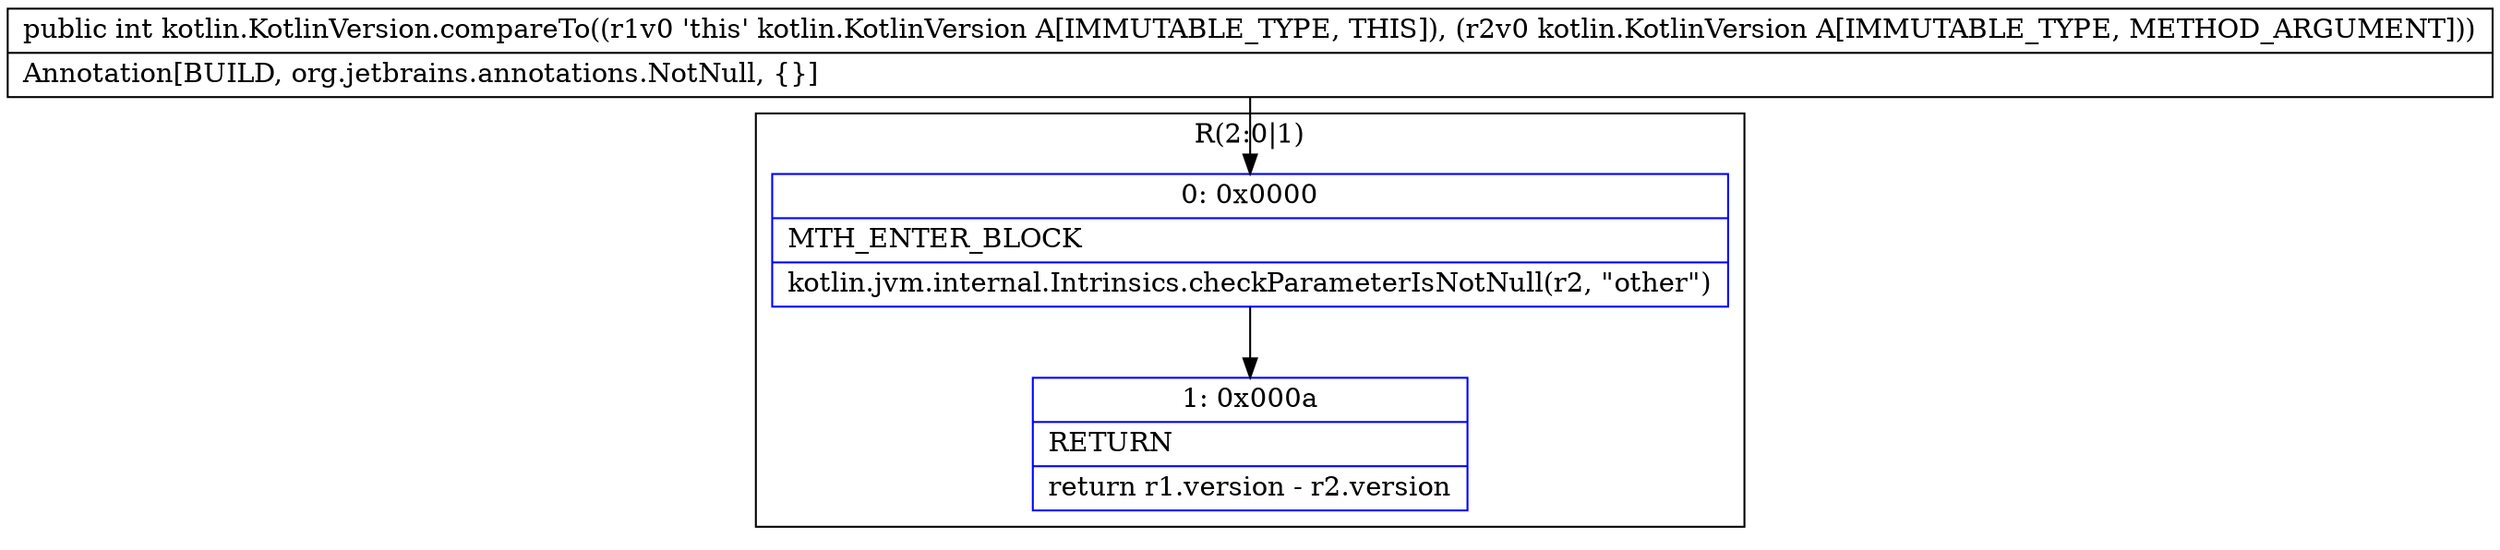 digraph "CFG forkotlin.KotlinVersion.compareTo(Lkotlin\/KotlinVersion;)I" {
subgraph cluster_Region_858315881 {
label = "R(2:0|1)";
node [shape=record,color=blue];
Node_0 [shape=record,label="{0\:\ 0x0000|MTH_ENTER_BLOCK\l|kotlin.jvm.internal.Intrinsics.checkParameterIsNotNull(r2, \"other\")\l}"];
Node_1 [shape=record,label="{1\:\ 0x000a|RETURN\l|return r1.version \- r2.version\l}"];
}
MethodNode[shape=record,label="{public int kotlin.KotlinVersion.compareTo((r1v0 'this' kotlin.KotlinVersion A[IMMUTABLE_TYPE, THIS]), (r2v0 kotlin.KotlinVersion A[IMMUTABLE_TYPE, METHOD_ARGUMENT]))  | Annotation[BUILD, org.jetbrains.annotations.NotNull, \{\}]\l}"];
MethodNode -> Node_0;
Node_0 -> Node_1;
}

